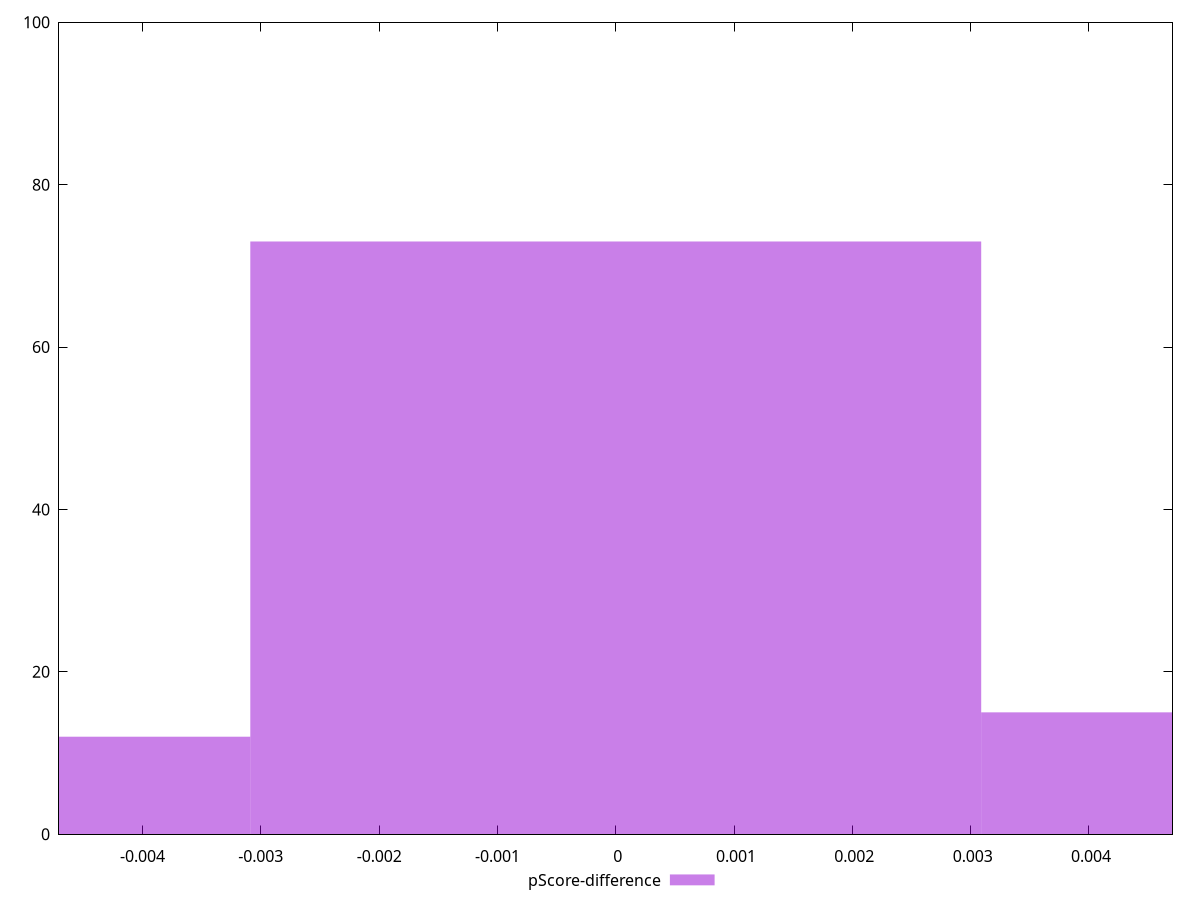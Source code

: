 reset

$pScoreDifference <<EOF
0 73
0.006177874911376794 15
-0.006177874911376794 12
EOF

set key outside below
set boxwidth 0.006177874911376794
set xrange [-0.004705882352941171:0.004705882352941171]
set yrange [0:100]
set trange [0:100]
set style fill transparent solid 0.5 noborder
set terminal svg size 640, 490 enhanced background rgb 'white'
set output "reports/report_00028_2021-02-24T12-49-42.674Z/uses-http2/samples/card/pScore-difference/histogram.svg"

plot $pScoreDifference title "pScore-difference" with boxes

reset
